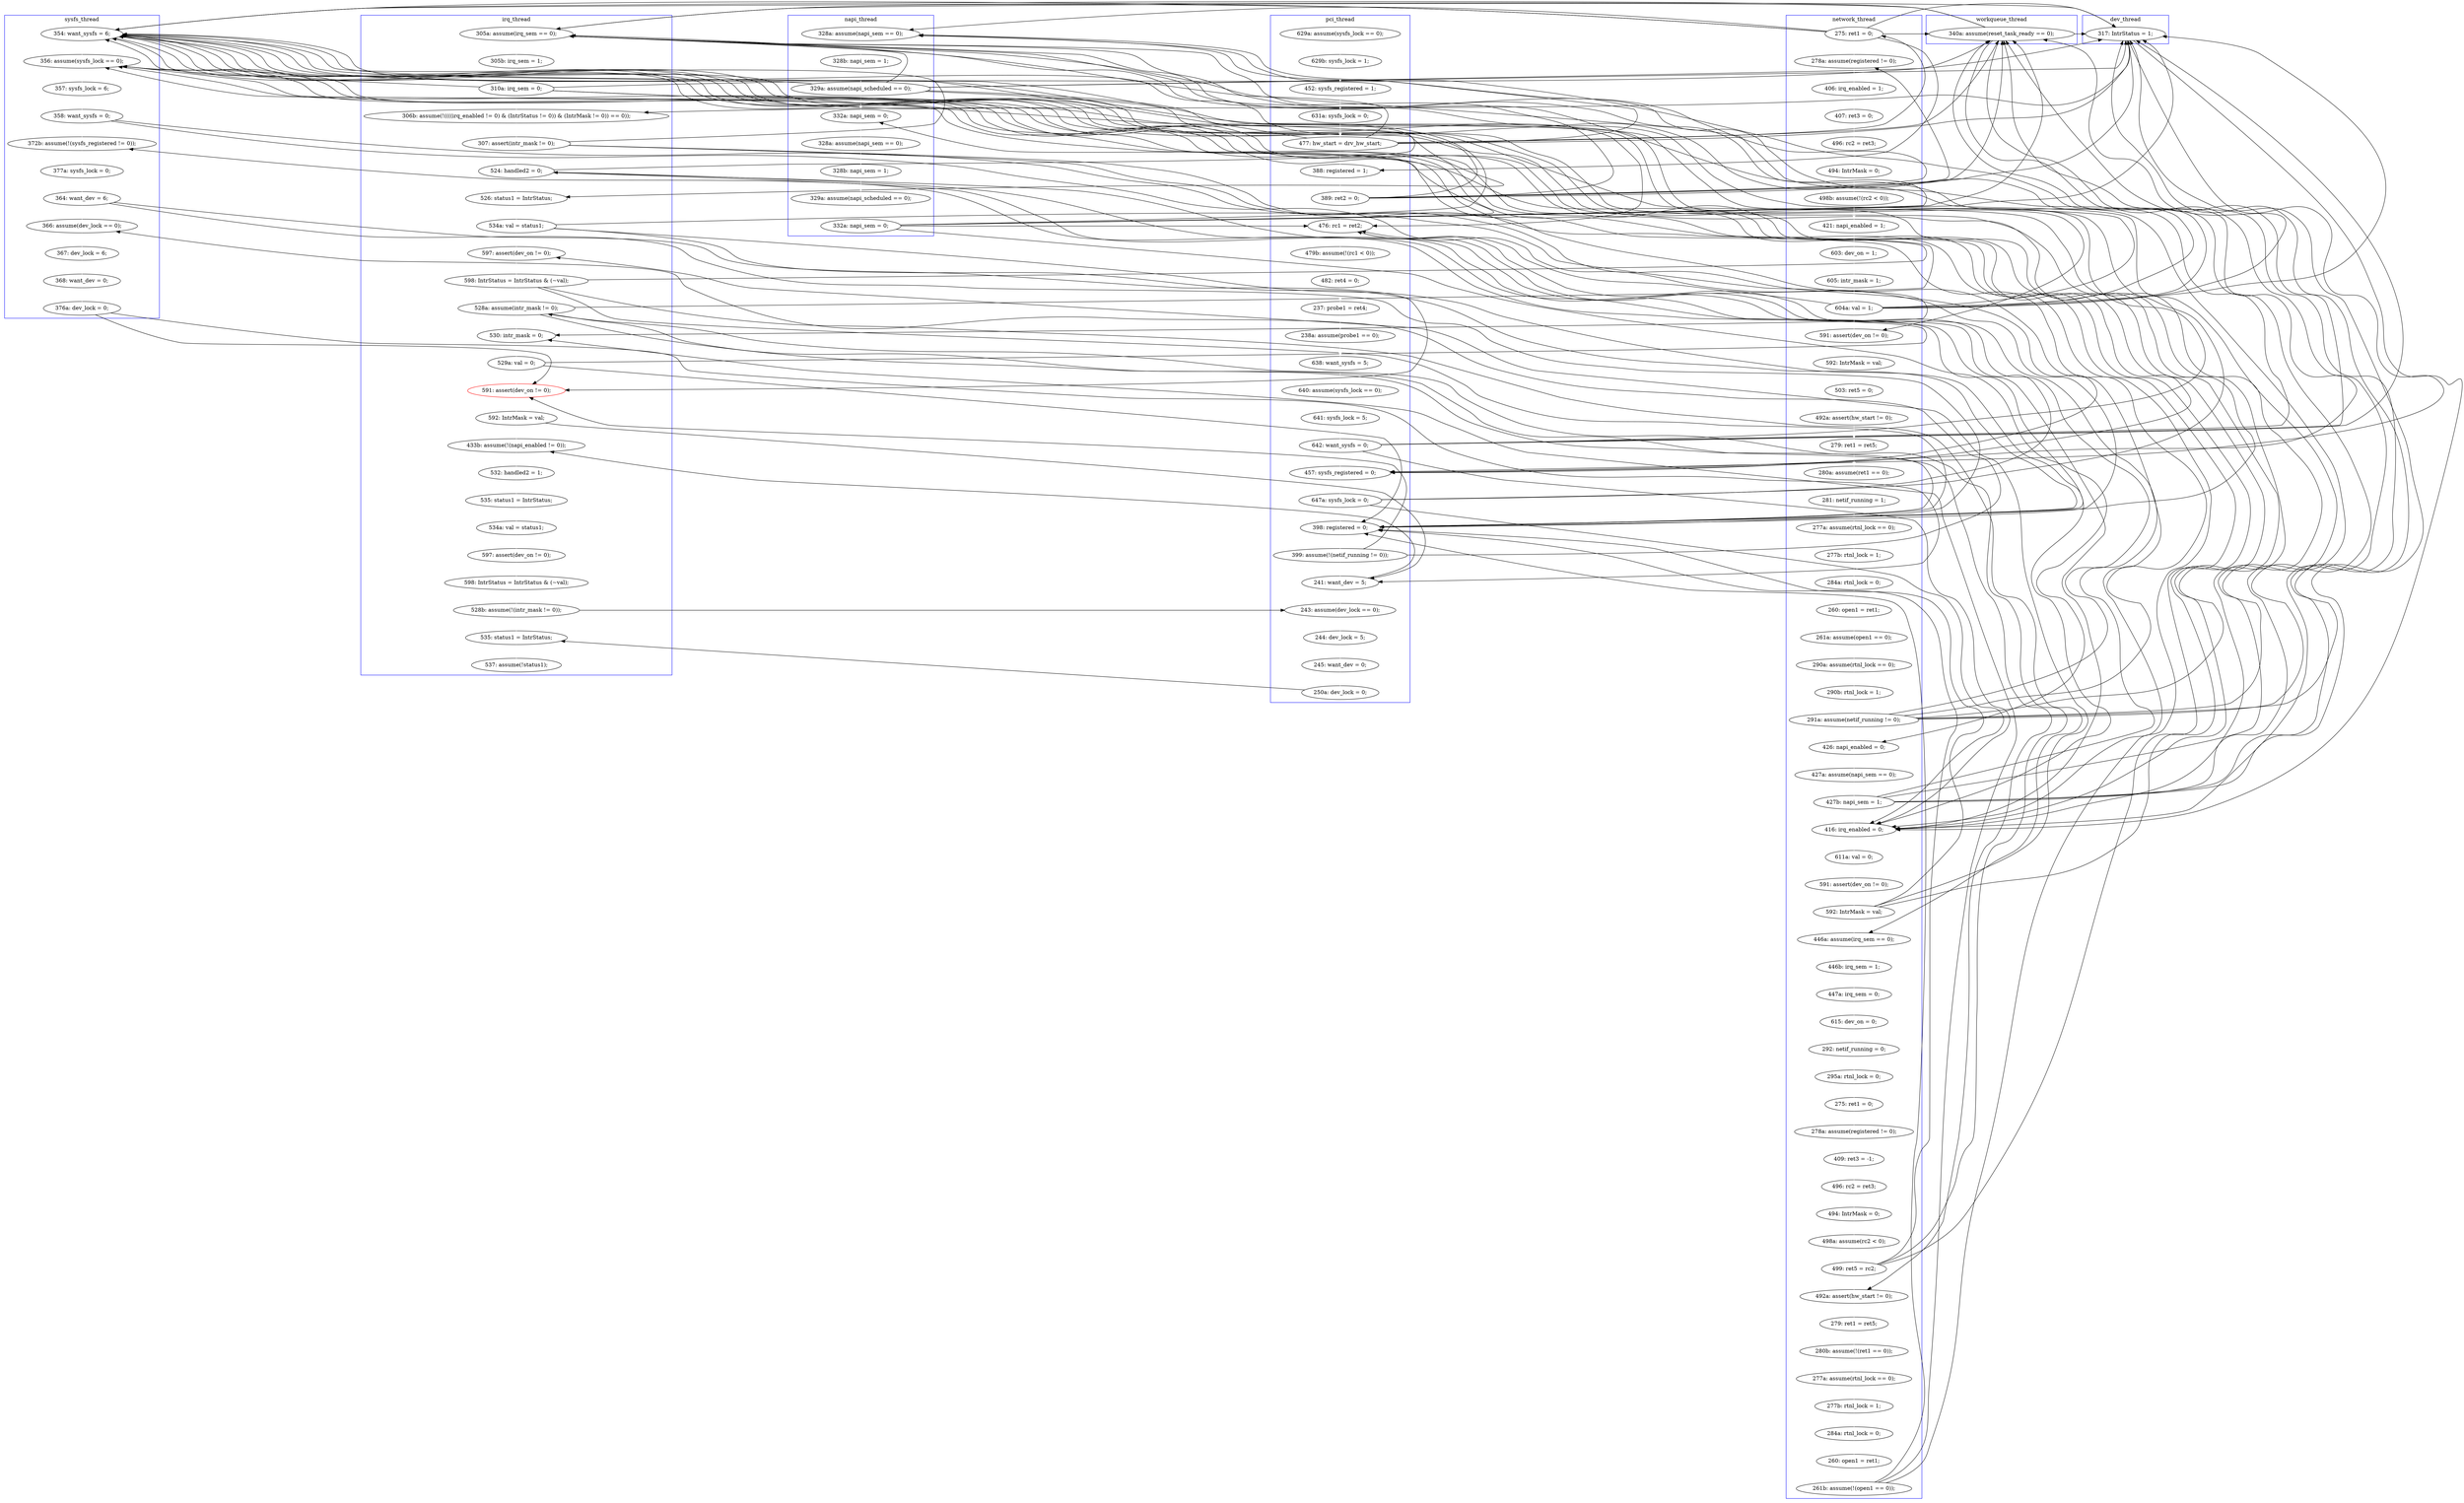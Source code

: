 digraph Counterexample {
	157 -> 158 [color = white, style = solid]
	286 -> 288 [color = white, style = solid]
	115 -> 150 [color = black, style = solid, constraint = false]
	179 -> 259 [color = black, style = solid, constraint = false]
	51 -> 80 [color = black, style = solid, constraint = false]
	133 -> 136 [color = white, style = solid]
	115 -> 133 [color = black, style = solid, constraint = false]
	132 -> 150 [color = black, style = solid, constraint = false]
	197 -> 200 [color = black, style = solid, constraint = false]
	158 -> 167 [color = black, style = solid, constraint = false]
	132 -> 186 [color = white, style = solid]
	294 -> 312 [color = white, style = solid]
	288 -> 290 [color = white, style = solid]
	177 -> 179 [color = black, style = solid, constraint = false]
	65 -> 67 [color = white, style = solid]
	158 -> 162 [color = white, style = solid]
	263 -> 264 [color = white, style = solid]
	122 -> 127 [color = white, style = solid]
	115 -> 179 [color = black, style = solid, constraint = false]
	51 -> 150 [color = black, style = solid, constraint = false]
	84 -> 85 [color = black, style = solid, constraint = false]
	236 -> 249 [color = black, style = solid, constraint = false]
	95 -> 96 [color = white, style = solid]
	42 -> 160 [color = black, style = solid, constraint = false]
	30 -> 31 [color = white, style = solid]
	177 -> 186 [color = black, style = solid, constraint = false]
	146 -> 147 [color = white, style = solid]
	91 -> 94 [color = white, style = solid]
	80 -> 81 [color = white, style = solid]
	205 -> 208 [color = white, style = solid]
	208 -> 209 [color = white, style = solid]
	254 -> 255 [color = black, style = solid, constraint = false]
	86 -> 89 [color = white, style = solid]
	191 -> 193 [color = white, style = solid]
	148 -> 149 [color = white, style = solid]
	54 -> 63 [color = white, style = solid]
	202 -> 205 [color = white, style = solid]
	245 -> 248 [color = white, style = solid]
	136 -> 137 [color = white, style = solid]
	298 -> 306 [color = white, style = solid]
	231 -> 232 [color = white, style = solid]
	98 -> 99 [color = white, style = solid]
	166 -> 177 [color = white, style = solid]
	232 -> 236 [color = black, style = solid, constraint = false]
	217 -> 226 [color = white, style = solid]
	132 -> 156 [color = black, style = solid, constraint = false]
	169 -> 179 [color = black, style = solid, constraint = false]
	248 -> 253 [color = black, style = solid, constraint = false]
	67 -> 69 [color = white, style = solid]
	42 -> 44 [color = black, style = solid, constraint = false]
	127 -> 133 [color = black, style = solid, constraint = false]
	81 -> 84 [color = white, style = solid]
	169 -> 259 [color = white, style = solid]
	44 -> 80 [color = black, style = solid, constraint = false]
	181 -> 183 [color = white, style = solid]
	158 -> 179 [color = black, style = solid, constraint = false]
	248 -> 249 [color = black, style = solid, constraint = false]
	127 -> 156 [color = black, style = solid, constraint = false]
	149 -> 179 [color = black, style = solid, constraint = false]
	150 -> 179 [color = black, style = solid, constraint = false]
	158 -> 160 [color = black, style = solid, constraint = false]
	131 -> 132 [color = white, style = solid]
	179 -> 249 [color = white, style = solid]
	166 -> 179 [color = black, style = solid, constraint = false]
	215 -> 217 [color = white, style = solid]
	167 -> 169 [color = white, style = solid]
	94 -> 95 [color = white, style = solid]
	149 -> 160 [color = black, style = solid, constraint = false]
	296 -> 297 [color = white, style = solid]
	262 -> 263 [color = white, style = solid]
	110 -> 115 [color = white, style = solid]
	44 -> 54 [color = white, style = solid]
	115 -> 160 [color = black, style = solid, constraint = false]
	44 -> 179 [color = black, style = solid, constraint = false]
	194 -> 200 [color = white, style = solid]
	249 -> 250 [color = white, style = solid]
	243 -> 244 [color = white, style = solid]
	254 -> 271 [color = white, style = solid]
	251 -> 255 [color = white, style = solid]
	265 -> 281 [color = black, style = solid, constraint = false]
	84 -> 116 [color = white, style = solid]
	248 -> 259 [color = black, style = solid, constraint = false]
	44 -> 160 [color = black, style = solid, constraint = false]
	84 -> 150 [color = black, style = solid, constraint = false]
	115 -> 116 [color = black, style = solid, constraint = false]
	294 -> 296 [color = black, style = solid, constraint = false]
	31 -> 34 [color = white, style = solid]
	64 -> 65 [color = white, style = solid]
	150 -> 156 [color = black, style = solid, constraint = false]
	132 -> 133 [color = black, style = solid, constraint = false]
	179 -> 186 [color = black, style = solid, constraint = false]
	166 -> 167 [color = black, style = solid, constraint = false]
	115 -> 130 [color = white, style = solid]
	158 -> 186 [color = black, style = solid, constraint = false]
	281 -> 283 [color = black, style = solid, constraint = false]
	265 -> 271 [color = black, style = solid, constraint = false]
	251 -> 253 [color = black, style = solid, constraint = false]
	260 -> 271 [color = black, style = solid, constraint = false]
	169 -> 177 [color = black, style = solid, constraint = false]
	109 -> 110 [color = white, style = solid]
	79 -> 133 [color = black, style = solid, constraint = false]
	90 -> 91 [color = white, style = solid]
	166 -> 186 [color = black, style = solid, constraint = false]
	242 -> 243 [color = white, style = solid]
	160 -> 179 [color = black, style = solid, constraint = false]
	51 -> 133 [color = white, style = solid]
	258 -> 271 [color = black, style = solid, constraint = false]
	179 -> 181 [color = black, style = solid, constraint = false]
	281 -> 296 [color = white, style = solid]
	127 -> 130 [color = black, style = solid, constraint = false]
	236 -> 237 [color = black, style = solid, constraint = false]
	44 -> 156 [color = black, style = solid, constraint = false]
	236 -> 259 [color = black, style = solid, constraint = false]
	258 -> 262 [color = white, style = solid]
	193 -> 194 [color = white, style = solid]
	147 -> 148 [color = white, style = solid]
	84 -> 160 [color = black, style = solid, constraint = false]
	197 -> 236 [color = white, style = solid]
	194 -> 249 [color = black, style = solid, constraint = false]
	84 -> 179 [color = black, style = solid, constraint = false]
	186 -> 191 [color = white, style = solid]
	194 -> 259 [color = black, style = solid, constraint = false]
	79 -> 85 [color = white, style = solid]
	194 -> 195 [color = black, style = solid, constraint = false]
	183 -> 249 [color = black, style = solid, constraint = false]
	51 -> 54 [color = black, style = solid, constraint = false]
	244 -> 245 [color = white, style = solid]
	78 -> 79 [color = white, style = solid]
	195 -> 197 [color = white, style = solid]
	257 -> 258 [color = white, style = solid]
	160 -> 167 [color = black, style = solid, constraint = false]
	232 -> 259 [color = black, style = solid, constraint = false]
	127 -> 150 [color = black, style = solid, constraint = false]
	132 -> 179 [color = black, style = solid, constraint = false]
	149 -> 150 [color = black, style = solid, constraint = false]
	79 -> 160 [color = black, style = solid, constraint = false]
	42 -> 80 [color = black, style = solid, constraint = false]
	183 -> 186 [color = black, style = solid, constraint = false]
	42 -> 150 [color = black, style = solid, constraint = false]
	63 -> 64 [color = white, style = solid]
	183 -> 259 [color = black, style = solid, constraint = false]
	236 -> 253 [color = white, style = solid]
	259 -> 260 [color = white, style = solid]
	50 -> 51 [color = white, style = solid]
	200 -> 201 [color = white, style = solid]
	38 -> 42 [color = white, style = solid]
	183 -> 195 [color = white, style = solid]
	297 -> 298 [color = white, style = solid]
	150 -> 167 [color = black, style = solid, constraint = false]
	115 -> 156 [color = black, style = solid, constraint = false]
	51 -> 179 [color = black, style = solid, constraint = false]
	34 -> 38 [color = white, style = solid]
	102 -> 109 [color = white, style = solid]
	120 -> 122 [color = white, style = solid]
	79 -> 80 [color = black, style = solid, constraint = false]
	85 -> 86 [color = white, style = solid]
	201 -> 202 [color = white, style = solid]
	232 -> 249 [color = black, style = solid, constraint = false]
	84 -> 133 [color = black, style = solid, constraint = false]
	273 -> 283 [color = white, style = solid]
	291 -> 294 [color = white, style = solid]
	132 -> 160 [color = black, style = solid, constraint = false]
	229 -> 231 [color = white, style = solid]
	264 -> 265 [color = white, style = solid]
	116 -> 119 [color = white, style = solid]
	149 -> 167 [color = white, style = solid]
	250 -> 251 [color = white, style = solid]
	42 -> 156 [color = black, style = solid, constraint = false]
	130 -> 131 [color = white, style = solid]
	79 -> 150 [color = black, style = solid, constraint = false]
	177 -> 259 [color = black, style = solid, constraint = false]
	227 -> 229 [color = white, style = solid]
	312 -> 313 [color = white, style = solid]
	150 -> 160 [color = black, style = solid, constraint = false]
	290 -> 291 [color = white, style = solid]
	271 -> 273 [color = white, style = solid]
	197 -> 249 [color = black, style = solid, constraint = false]
	177 -> 181 [color = white, style = solid]
	127 -> 160 [color = black, style = solid, constraint = false]
	197 -> 259 [color = black, style = solid, constraint = false]
	96 -> 97 [color = white, style = solid]
	156 -> 157 [color = white, style = solid]
	169 -> 186 [color = black, style = solid, constraint = false]
	44 -> 150 [color = black, style = solid, constraint = false]
	137 -> 138 [color = white, style = solid]
	141 -> 146 [color = white, style = solid]
	160 -> 162 [color = black, style = solid, constraint = false]
	84 -> 156 [color = black, style = solid, constraint = false]
	150 -> 186 [color = black, style = solid, constraint = false]
	253 -> 254 [color = white, style = solid]
	255 -> 257 [color = white, style = solid]
	51 -> 160 [color = black, style = solid, constraint = false]
	69 -> 72 [color = white, style = solid]
	79 -> 156 [color = black, style = solid, constraint = false]
	283 -> 285 [color = white, style = solid]
	285 -> 286 [color = white, style = solid]
	97 -> 98 [color = white, style = solid]
	51 -> 156 [color = black, style = solid, constraint = false]
	89 -> 90 [color = white, style = solid]
	127 -> 179 [color = black, style = solid, constraint = false]
	99 -> 102 [color = white, style = solid]
	260 -> 281 [color = white, style = solid]
	258 -> 259 [color = black, style = solid, constraint = false]
	149 -> 156 [color = black, style = solid, constraint = false]
	162 -> 166 [color = white, style = solid]
	138 -> 141 [color = white, style = solid]
	237 -> 238 [color = white, style = solid]
	209 -> 215 [color = white, style = solid]
	79 -> 179 [color = black, style = solid, constraint = false]
	241 -> 242 [color = white, style = solid]
	238 -> 241 [color = white, style = solid]
	260 -> 262 [color = black, style = solid, constraint = false]
	232 -> 237 [color = white, style = solid]
	44 -> 50 [color = black, style = solid, constraint = false]
	119 -> 120 [color = white, style = solid]
	42 -> 179 [color = black, style = solid, constraint = false]
	254 -> 259 [color = black, style = solid, constraint = false]
	42 -> 50 [color = white, style = solid]
	72 -> 77 [color = white, style = solid]
	77 -> 78 [color = white, style = solid]
	306 -> 312 [color = black, style = solid, constraint = false]
	251 -> 259 [color = black, style = solid, constraint = false]
	226 -> 227 [color = white, style = solid]
	160 -> 186 [color = black, style = solid, constraint = false]
	149 -> 186 [color = black, style = solid, constraint = false]
	273 -> 281 [color = black, style = solid, constraint = false]
	subgraph cluster4 {
		label = napi_thread
		color = blue
		122  [label = "329a: assume(napi_scheduled == 0);"]
		80  [label = "328a: assume(napi_sem == 0);"]
		120  [label = "328b: napi_sem = 1;"]
		127  [label = "332a: napi_sem = 0;"]
		84  [label = "329a: assume(napi_scheduled == 0);"]
		116  [label = "332a: napi_sem = 0;"]
		81  [label = "328b: napi_sem = 1;"]
		119  [label = "328a: assume(napi_sem == 0);"]
	}
	subgraph cluster5 {
		label = workqueue_thread
		color = blue
		150  [label = "340a: assume(reset_task_ready == 0);"]
	}
	subgraph cluster6 {
		label = sysfs_thread
		color = blue
		249  [label = "356: assume(sysfs_lock == 0);"]
		264  [label = "368: want_dev = 0;"]
		255  [label = "372b: assume(!(sysfs_registered != 0));"]
		265  [label = "376a: dev_lock = 0;"]
		257  [label = "377a: sysfs_lock = 0;"]
		250  [label = "357: sysfs_lock = 6;"]
		262  [label = "366: assume(dev_lock == 0);"]
		258  [label = "364: want_dev = 6;"]
		263  [label = "367: dev_lock = 6;"]
		179  [label = "354: want_sysfs = 6;"]
		251  [label = "358: want_sysfs = 0;"]
	}
	subgraph cluster7 {
		label = dev_thread
		color = blue
		160  [label = "317: IntrStatus = 1;"]
	}
	subgraph cluster3 {
		label = irq_thread
		color = blue
		236  [label = "528a: assume(intr_mask != 0);"]
		183  [label = "534a: val = status1;"]
		162  [label = "306b: assume(!((((irq_enabled != 0) & (IntrStatus != 0)) & (IntrMask != 0)) == 0));"]
		158  [label = "310a: irq_sem = 0;"]
		312  [label = "535: status1 = IntrStatus;"]
		283  [label = "433b: assume(!(napi_enabled != 0));"]
		254  [label = "529a: val = 0;"]
		285  [label = "532: handled2 = 1;"]
		288  [label = "534a: val = status1;"]
		177  [label = "524: handled2 = 0;"]
		286  [label = "535: status1 = IntrStatus;"]
		157  [label = "305b: irq_sem = 1;"]
		195  [label = "597: assert(dev_on != 0);"]
		273  [label = "592: IntrMask = val;"]
		253  [label = "530: intr_mask = 0;"]
		166  [label = "307: assert(intr_mask != 0);"]
		181  [label = "526: status1 = IntrStatus;"]
		156  [label = "305a: assume(irq_sem == 0);"]
		290  [label = "597: assert(dev_on != 0);"]
		291  [label = "598: IntrStatus = IntrStatus & (~val);"]
		294  [label = "528b: assume(!(intr_mask != 0));"]
		313  [label = "537: assume(!status1);"]
		197  [label = "598: IntrStatus = IntrStatus & (~val);"]
		271  [label = "591: assert(dev_on != 0);", color = red]
	}
	subgraph cluster2 {
		label = network_thread
		color = blue
		79  [label = "604a: val = 1;"]
		91  [label = "279: ret1 = ret5;"]
		200  [label = "446a: assume(irq_sem == 0);"]
		67  [label = "494: IntrMask = 0;"]
		226  [label = "409: ret3 = -1;"]
		208  [label = "292: netif_running = 0;"]
		242  [label = "277a: assume(rtnl_lock == 0);"]
		201  [label = "446b: irq_sem = 1;"]
		97  [label = "277b: rtnl_lock = 1;"]
		238  [label = "279: ret1 = ret5;"]
		248  [label = "261b: assume(!(open1 == 0));"]
		89  [label = "503: ret5 = 0;"]
		90  [label = "492a: assert(hw_start != 0);"]
		244  [label = "284a: rtnl_lock = 0;"]
		85  [label = "591: assert(dev_on != 0);"]
		72  [label = "421: napi_enabled = 1;"]
		63  [label = "406: irq_enabled = 1;"]
		78  [label = "605: intr_mask = 1;"]
		194  [label = "592: IntrMask = val;"]
		205  [label = "615: dev_on = 0;"]
		98  [label = "284a: rtnl_lock = 0;"]
		193  [label = "591: assert(dev_on != 0);"]
		130  [label = "426: napi_enabled = 0;"]
		65  [label = "496: rc2 = ret3;"]
		231  [label = "498a: assume(rc2 < 0);"]
		94  [label = "280a: assume(ret1 == 0);"]
		64  [label = "407: ret3 = 0;"]
		86  [label = "592: IntrMask = val;"]
		245  [label = "260: open1 = ret1;"]
		243  [label = "277b: rtnl_lock = 1;"]
		131  [label = "427a: assume(napi_sem == 0);"]
		115  [label = "291a: assume(netif_running != 0);"]
		96  [label = "277a: assume(rtnl_lock == 0);"]
		215  [label = "275: ret1 = 0;"]
		77  [label = "603: dev_on = 1;"]
		217  [label = "278a: assume(registered != 0);"]
		227  [label = "496: rc2 = ret3;"]
		237  [label = "492a: assert(hw_start != 0);"]
		232  [label = "499: ret5 = rc2;"]
		186  [label = "416: irq_enabled = 0;"]
		209  [label = "295a: rtnl_lock = 0;"]
		99  [label = "260: open1 = ret1;"]
		191  [label = "611a: val = 0;"]
		241  [label = "280b: assume(!(ret1 == 0));"]
		202  [label = "447a: irq_sem = 0;"]
		54  [label = "278a: assume(registered != 0);"]
		44  [label = "275: ret1 = 0;"]
		102  [label = "261a: assume(open1 == 0);"]
		110  [label = "290b: rtnl_lock = 1;"]
		109  [label = "290a: assume(rtnl_lock == 0);"]
		95  [label = "281: netif_running = 1;"]
		229  [label = "494: IntrMask = 0;"]
		132  [label = "427b: napi_sem = 1;"]
		69  [label = "498b: assume(!(rc2 < 0));"]
	}
	subgraph cluster1 {
		label = pci_thread
		color = blue
		34  [label = "452: sysfs_registered = 1;"]
		169  [label = "647a: sysfs_lock = 0;"]
		138  [label = "237: probe1 = ret4;"]
		136  [label = "479b: assume(!(rc1 < 0));"]
		147  [label = "640: assume(sysfs_lock == 0);"]
		42  [label = "477: hw_start = drv_hw_start;"]
		133  [label = "476: rc1 = ret2;"]
		50  [label = "388: registered = 1;"]
		51  [label = "389: ret2 = 0;"]
		281  [label = "241: want_dev = 5;"]
		137  [label = "482: ret4 = 0;"]
		260  [label = "399: assume(!(netif_running != 0));"]
		148  [label = "641: sysfs_lock = 5;"]
		149  [label = "642: want_sysfs = 0;"]
		31  [label = "629b: sysfs_lock = 1;"]
		297  [label = "244: dev_lock = 5;"]
		167  [label = "457: sysfs_registered = 0;"]
		38  [label = "631a: sysfs_lock = 0;"]
		306  [label = "250a: dev_lock = 0;"]
		298  [label = "245: want_dev = 0;"]
		296  [label = "243: assume(dev_lock == 0);"]
		141  [label = "238a: assume(probe1 == 0);"]
		30  [label = "629a: assume(sysfs_lock == 0);"]
		259  [label = "398: registered = 0;"]
		146  [label = "638: want_sysfs = 5;"]
	}
}